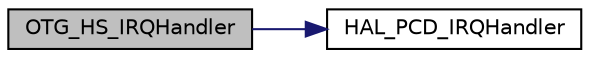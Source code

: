 digraph "OTG_HS_IRQHandler"
{
  edge [fontname="Helvetica",fontsize="10",labelfontname="Helvetica",labelfontsize="10"];
  node [fontname="Helvetica",fontsize="10",shape=record];
  rankdir="LR";
  Node4 [label="OTG_HS_IRQHandler",height=0.2,width=0.4,color="black", fillcolor="grey75", style="filled", fontcolor="black"];
  Node4 -> Node5 [color="midnightblue",fontsize="10",style="solid",fontname="Helvetica"];
  Node5 [label="HAL_PCD_IRQHandler",height=0.2,width=0.4,color="black", fillcolor="white", style="filled",URL="$group___p_c_d___exported___functions___group2.html#ga502da86920d2beb8284c4c2d3dbac0c6"];
}
